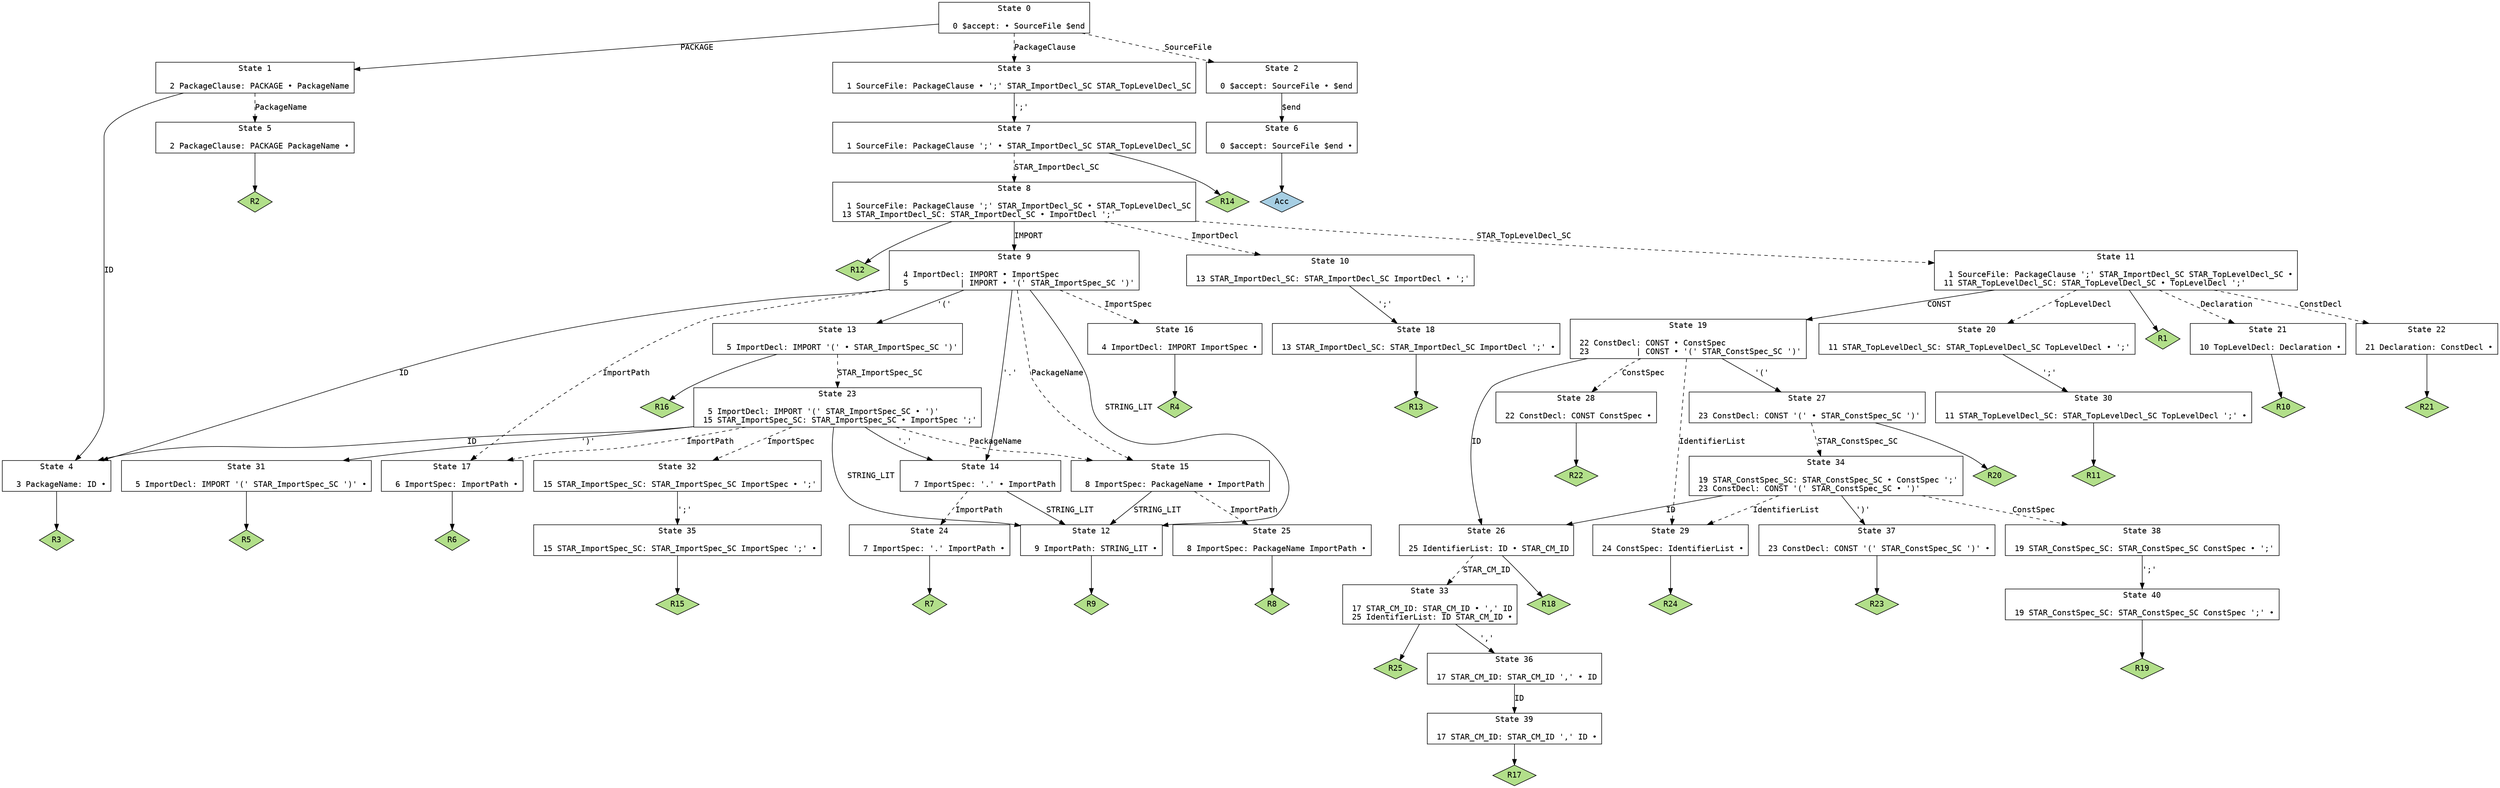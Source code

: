 // Generated by GNU Bison 3.7.5.
// Report bugs to <bug-bison@gnu.org>.
// Home page: <https://www.gnu.org/software/bison/>.

digraph "parse.y"
{
  node [fontname = courier, shape = box, colorscheme = paired6]
  edge [fontname = courier]

  0 [label="State 0\n\l  0 $accept: • SourceFile $end\l"]
  0 -> 1 [style=solid label="PACKAGE"]
  0 -> 2 [style=dashed label="SourceFile"]
  0 -> 3 [style=dashed label="PackageClause"]
  1 [label="State 1\n\l  2 PackageClause: PACKAGE • PackageName\l"]
  1 -> 4 [style=solid label="ID"]
  1 -> 5 [style=dashed label="PackageName"]
  2 [label="State 2\n\l  0 $accept: SourceFile • $end\l"]
  2 -> 6 [style=solid label="$end"]
  3 [label="State 3\n\l  1 SourceFile: PackageClause • ';' STAR_ImportDecl_SC STAR_TopLevelDecl_SC\l"]
  3 -> 7 [style=solid label="';'"]
  4 [label="State 4\n\l  3 PackageName: ID •\l"]
  4 -> "4R3" [style=solid]
 "4R3" [label="R3", fillcolor=3, shape=diamond, style=filled]
  5 [label="State 5\n\l  2 PackageClause: PACKAGE PackageName •\l"]
  5 -> "5R2" [style=solid]
 "5R2" [label="R2", fillcolor=3, shape=diamond, style=filled]
  6 [label="State 6\n\l  0 $accept: SourceFile $end •\l"]
  6 -> "6R0" [style=solid]
 "6R0" [label="Acc", fillcolor=1, shape=diamond, style=filled]
  7 [label="State 7\n\l  1 SourceFile: PackageClause ';' • STAR_ImportDecl_SC STAR_TopLevelDecl_SC\l"]
  7 -> 8 [style=dashed label="STAR_ImportDecl_SC"]
  7 -> "7R14" [style=solid]
 "7R14" [label="R14", fillcolor=3, shape=diamond, style=filled]
  8 [label="State 8\n\l  1 SourceFile: PackageClause ';' STAR_ImportDecl_SC • STAR_TopLevelDecl_SC\l 13 STAR_ImportDecl_SC: STAR_ImportDecl_SC • ImportDecl ';'\l"]
  8 -> 9 [style=solid label="IMPORT"]
  8 -> 10 [style=dashed label="ImportDecl"]
  8 -> 11 [style=dashed label="STAR_TopLevelDecl_SC"]
  8 -> "8R12" [style=solid]
 "8R12" [label="R12", fillcolor=3, shape=diamond, style=filled]
  9 [label="State 9\n\l  4 ImportDecl: IMPORT • ImportSpec\l  5           | IMPORT • '(' STAR_ImportSpec_SC ')'\l"]
  9 -> 4 [style=solid label="ID"]
  9 -> 12 [style=solid label="STRING_LIT"]
  9 -> 13 [style=solid label="'('"]
  9 -> 14 [style=solid label="'.'"]
  9 -> 15 [style=dashed label="PackageName"]
  9 -> 16 [style=dashed label="ImportSpec"]
  9 -> 17 [style=dashed label="ImportPath"]
  10 [label="State 10\n\l 13 STAR_ImportDecl_SC: STAR_ImportDecl_SC ImportDecl • ';'\l"]
  10 -> 18 [style=solid label="';'"]
  11 [label="State 11\n\l  1 SourceFile: PackageClause ';' STAR_ImportDecl_SC STAR_TopLevelDecl_SC •\l 11 STAR_TopLevelDecl_SC: STAR_TopLevelDecl_SC • TopLevelDecl ';'\l"]
  11 -> 19 [style=solid label="CONST"]
  11 -> 20 [style=dashed label="TopLevelDecl"]
  11 -> 21 [style=dashed label="Declaration"]
  11 -> 22 [style=dashed label="ConstDecl"]
  11 -> "11R1" [style=solid]
 "11R1" [label="R1", fillcolor=3, shape=diamond, style=filled]
  12 [label="State 12\n\l  9 ImportPath: STRING_LIT •\l"]
  12 -> "12R9" [style=solid]
 "12R9" [label="R9", fillcolor=3, shape=diamond, style=filled]
  13 [label="State 13\n\l  5 ImportDecl: IMPORT '(' • STAR_ImportSpec_SC ')'\l"]
  13 -> 23 [style=dashed label="STAR_ImportSpec_SC"]
  13 -> "13R16" [style=solid]
 "13R16" [label="R16", fillcolor=3, shape=diamond, style=filled]
  14 [label="State 14\n\l  7 ImportSpec: '.' • ImportPath\l"]
  14 -> 12 [style=solid label="STRING_LIT"]
  14 -> 24 [style=dashed label="ImportPath"]
  15 [label="State 15\n\l  8 ImportSpec: PackageName • ImportPath\l"]
  15 -> 12 [style=solid label="STRING_LIT"]
  15 -> 25 [style=dashed label="ImportPath"]
  16 [label="State 16\n\l  4 ImportDecl: IMPORT ImportSpec •\l"]
  16 -> "16R4" [style=solid]
 "16R4" [label="R4", fillcolor=3, shape=diamond, style=filled]
  17 [label="State 17\n\l  6 ImportSpec: ImportPath •\l"]
  17 -> "17R6" [style=solid]
 "17R6" [label="R6", fillcolor=3, shape=diamond, style=filled]
  18 [label="State 18\n\l 13 STAR_ImportDecl_SC: STAR_ImportDecl_SC ImportDecl ';' •\l"]
  18 -> "18R13" [style=solid]
 "18R13" [label="R13", fillcolor=3, shape=diamond, style=filled]
  19 [label="State 19\n\l 22 ConstDecl: CONST • ConstSpec\l 23          | CONST • '(' STAR_ConstSpec_SC ')'\l"]
  19 -> 26 [style=solid label="ID"]
  19 -> 27 [style=solid label="'('"]
  19 -> 28 [style=dashed label="ConstSpec"]
  19 -> 29 [style=dashed label="IdentifierList"]
  20 [label="State 20\n\l 11 STAR_TopLevelDecl_SC: STAR_TopLevelDecl_SC TopLevelDecl • ';'\l"]
  20 -> 30 [style=solid label="';'"]
  21 [label="State 21\n\l 10 TopLevelDecl: Declaration •\l"]
  21 -> "21R10" [style=solid]
 "21R10" [label="R10", fillcolor=3, shape=diamond, style=filled]
  22 [label="State 22\n\l 21 Declaration: ConstDecl •\l"]
  22 -> "22R21" [style=solid]
 "22R21" [label="R21", fillcolor=3, shape=diamond, style=filled]
  23 [label="State 23\n\l  5 ImportDecl: IMPORT '(' STAR_ImportSpec_SC • ')'\l 15 STAR_ImportSpec_SC: STAR_ImportSpec_SC • ImportSpec ';'\l"]
  23 -> 4 [style=solid label="ID"]
  23 -> 12 [style=solid label="STRING_LIT"]
  23 -> 31 [style=solid label="')'"]
  23 -> 14 [style=solid label="'.'"]
  23 -> 15 [style=dashed label="PackageName"]
  23 -> 32 [style=dashed label="ImportSpec"]
  23 -> 17 [style=dashed label="ImportPath"]
  24 [label="State 24\n\l  7 ImportSpec: '.' ImportPath •\l"]
  24 -> "24R7" [style=solid]
 "24R7" [label="R7", fillcolor=3, shape=diamond, style=filled]
  25 [label="State 25\n\l  8 ImportSpec: PackageName ImportPath •\l"]
  25 -> "25R8" [style=solid]
 "25R8" [label="R8", fillcolor=3, shape=diamond, style=filled]
  26 [label="State 26\n\l 25 IdentifierList: ID • STAR_CM_ID\l"]
  26 -> 33 [style=dashed label="STAR_CM_ID"]
  26 -> "26R18" [style=solid]
 "26R18" [label="R18", fillcolor=3, shape=diamond, style=filled]
  27 [label="State 27\n\l 23 ConstDecl: CONST '(' • STAR_ConstSpec_SC ')'\l"]
  27 -> 34 [style=dashed label="STAR_ConstSpec_SC"]
  27 -> "27R20" [style=solid]
 "27R20" [label="R20", fillcolor=3, shape=diamond, style=filled]
  28 [label="State 28\n\l 22 ConstDecl: CONST ConstSpec •\l"]
  28 -> "28R22" [style=solid]
 "28R22" [label="R22", fillcolor=3, shape=diamond, style=filled]
  29 [label="State 29\n\l 24 ConstSpec: IdentifierList •\l"]
  29 -> "29R24" [style=solid]
 "29R24" [label="R24", fillcolor=3, shape=diamond, style=filled]
  30 [label="State 30\n\l 11 STAR_TopLevelDecl_SC: STAR_TopLevelDecl_SC TopLevelDecl ';' •\l"]
  30 -> "30R11" [style=solid]
 "30R11" [label="R11", fillcolor=3, shape=diamond, style=filled]
  31 [label="State 31\n\l  5 ImportDecl: IMPORT '(' STAR_ImportSpec_SC ')' •\l"]
  31 -> "31R5" [style=solid]
 "31R5" [label="R5", fillcolor=3, shape=diamond, style=filled]
  32 [label="State 32\n\l 15 STAR_ImportSpec_SC: STAR_ImportSpec_SC ImportSpec • ';'\l"]
  32 -> 35 [style=solid label="';'"]
  33 [label="State 33\n\l 17 STAR_CM_ID: STAR_CM_ID • ',' ID\l 25 IdentifierList: ID STAR_CM_ID •\l"]
  33 -> 36 [style=solid label="','"]
  33 -> "33R25" [style=solid]
 "33R25" [label="R25", fillcolor=3, shape=diamond, style=filled]
  34 [label="State 34\n\l 19 STAR_ConstSpec_SC: STAR_ConstSpec_SC • ConstSpec ';'\l 23 ConstDecl: CONST '(' STAR_ConstSpec_SC • ')'\l"]
  34 -> 26 [style=solid label="ID"]
  34 -> 37 [style=solid label="')'"]
  34 -> 38 [style=dashed label="ConstSpec"]
  34 -> 29 [style=dashed label="IdentifierList"]
  35 [label="State 35\n\l 15 STAR_ImportSpec_SC: STAR_ImportSpec_SC ImportSpec ';' •\l"]
  35 -> "35R15" [style=solid]
 "35R15" [label="R15", fillcolor=3, shape=diamond, style=filled]
  36 [label="State 36\n\l 17 STAR_CM_ID: STAR_CM_ID ',' • ID\l"]
  36 -> 39 [style=solid label="ID"]
  37 [label="State 37\n\l 23 ConstDecl: CONST '(' STAR_ConstSpec_SC ')' •\l"]
  37 -> "37R23" [style=solid]
 "37R23" [label="R23", fillcolor=3, shape=diamond, style=filled]
  38 [label="State 38\n\l 19 STAR_ConstSpec_SC: STAR_ConstSpec_SC ConstSpec • ';'\l"]
  38 -> 40 [style=solid label="';'"]
  39 [label="State 39\n\l 17 STAR_CM_ID: STAR_CM_ID ',' ID •\l"]
  39 -> "39R17" [style=solid]
 "39R17" [label="R17", fillcolor=3, shape=diamond, style=filled]
  40 [label="State 40\n\l 19 STAR_ConstSpec_SC: STAR_ConstSpec_SC ConstSpec ';' •\l"]
  40 -> "40R19" [style=solid]
 "40R19" [label="R19", fillcolor=3, shape=diamond, style=filled]
}
